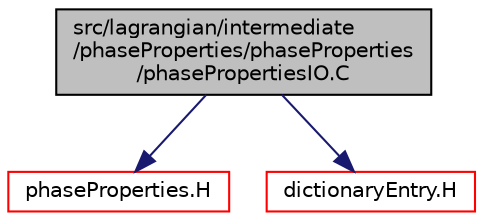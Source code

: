 digraph "src/lagrangian/intermediate/phaseProperties/phaseProperties/phasePropertiesIO.C"
{
  bgcolor="transparent";
  edge [fontname="Helvetica",fontsize="10",labelfontname="Helvetica",labelfontsize="10"];
  node [fontname="Helvetica",fontsize="10",shape=record];
  Node1 [label="src/lagrangian/intermediate\l/phaseProperties/phaseProperties\l/phasePropertiesIO.C",height=0.2,width=0.4,color="black", fillcolor="grey75", style="filled", fontcolor="black"];
  Node1 -> Node2 [color="midnightblue",fontsize="10",style="solid",fontname="Helvetica"];
  Node2 [label="phaseProperties.H",height=0.2,width=0.4,color="red",URL="$a06755.html"];
  Node1 -> Node3 [color="midnightblue",fontsize="10",style="solid",fontname="Helvetica"];
  Node3 [label="dictionaryEntry.H",height=0.2,width=0.4,color="red",URL="$a07867.html"];
}
